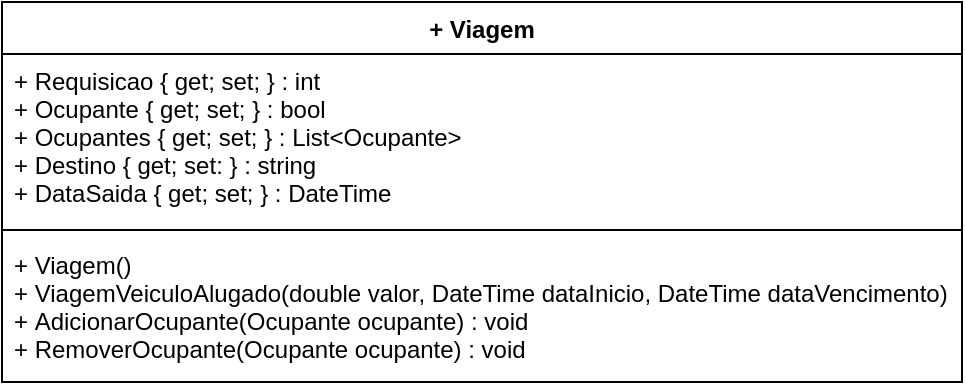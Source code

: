 <mxfile version="12.2.0" type="device" pages="1"><diagram id="aeH4SGEEoyOoiou1zF-Y" name="Page-1"><mxGraphModel dx="984" dy="349" grid="1" gridSize="10" guides="1" tooltips="1" connect="1" arrows="1" fold="1" page="1" pageScale="1" pageWidth="1169" pageHeight="827" math="0" shadow="0"><root><mxCell id="0"/><mxCell id="1" parent="0"/><mxCell id="QVzqmgC1aSP6FY4luHf9-1" value="+ Viagem" style="swimlane;fontStyle=1;align=center;verticalAlign=top;childLayout=stackLayout;horizontal=1;startSize=26;horizontalStack=0;resizeParent=1;resizeParentMax=0;resizeLast=0;collapsible=1;marginBottom=0;" vertex="1" parent="1"><mxGeometry x="80" y="70" width="480" height="190" as="geometry"/></mxCell><mxCell id="QVzqmgC1aSP6FY4luHf9-2" value="+ Requisicao { get; set; } : int&#10;+ Ocupante { get; set; } : bool&#10;+ Ocupantes { get; set; } : List&lt;Ocupante&gt;&#10;+ Destino { get; set: } : string&#10;+ DataSaida { get; set; } : DateTime" style="text;strokeColor=none;fillColor=none;align=left;verticalAlign=top;spacingLeft=4;spacingRight=4;overflow=hidden;rotatable=0;points=[[0,0.5],[1,0.5]];portConstraint=eastwest;" vertex="1" parent="QVzqmgC1aSP6FY4luHf9-1"><mxGeometry y="26" width="480" height="84" as="geometry"/></mxCell><mxCell id="QVzqmgC1aSP6FY4luHf9-3" value="" style="line;strokeWidth=1;fillColor=none;align=left;verticalAlign=middle;spacingTop=-1;spacingLeft=3;spacingRight=3;rotatable=0;labelPosition=right;points=[];portConstraint=eastwest;" vertex="1" parent="QVzqmgC1aSP6FY4luHf9-1"><mxGeometry y="110" width="480" height="8" as="geometry"/></mxCell><mxCell id="QVzqmgC1aSP6FY4luHf9-4" value="+ Viagem()&#10;+ ViagemVeiculoAlugado(double valor, DateTime dataInicio, DateTime dataVencimento)&#10;+ AdicionarOcupante(Ocupante ocupante) : void&#10;+ RemoverOcupante(Ocupante ocupante) : void&#10;" style="text;strokeColor=none;fillColor=none;align=left;verticalAlign=top;spacingLeft=4;spacingRight=4;overflow=hidden;rotatable=0;points=[[0,0.5],[1,0.5]];portConstraint=eastwest;" vertex="1" parent="QVzqmgC1aSP6FY4luHf9-1"><mxGeometry y="118" width="480" height="72" as="geometry"/></mxCell></root></mxGraphModel></diagram></mxfile>